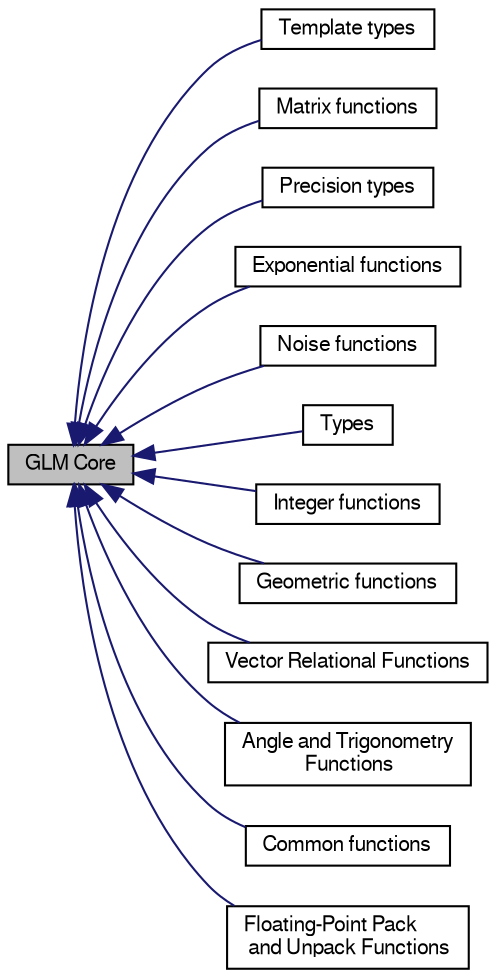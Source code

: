 digraph "GLM Core"
{
  edge [fontname="FreeSans",fontsize="10",labelfontname="FreeSans",labelfontsize="10"];
  node [fontname="FreeSans",fontsize="10",shape=record];
  rankdir=LR;
  Node12 [label="Template types",height=0.2,width=0.4,color="black", fillcolor="white", style="filled",URL="$da/d97/group__core__template.html",tooltip="The generic template types used as the basis for the core types. "];
  Node5 [label="Matrix functions",height=0.2,width=0.4,color="black", fillcolor="white", style="filled",URL="$d7/d12/group__core__func__matrix.html"];
  Node11 [label="Precision types",height=0.2,width=0.4,color="black", fillcolor="white", style="filled",URL="$d3/dab/group__core__precision.html",tooltip="Non-GLSL types that are used to define precision-based types. "];
  Node2 [label="Exponential functions",height=0.2,width=0.4,color="black", fillcolor="white", style="filled",URL="$df/d74/group__core__func__exponential.html"];
  Node6 [label="Noise functions",height=0.2,width=0.4,color="black", fillcolor="white", style="filled",URL="$d8/d56/group__core__func__noise.html"];
  Node10 [label="Types",height=0.2,width=0.4,color="black", fillcolor="white", style="filled",URL="$db/dac/group__core__types.html",tooltip="The standard types defined by the specification. "];
  Node4 [label="Integer functions",height=0.2,width=0.4,color="black", fillcolor="white", style="filled",URL="$d3/d3c/group__core__func__integer.html"];
  Node3 [label="Geometric functions",height=0.2,width=0.4,color="black", fillcolor="white", style="filled",URL="$d6/da9/group__core__func__geometric.html"];
  Node9 [label="Vector Relational Functions",height=0.2,width=0.4,color="black", fillcolor="white", style="filled",URL="$d8/d06/group__core__func__vector__relational.html"];
  Node8 [label="Angle and Trigonometry\l Functions",height=0.2,width=0.4,color="black", fillcolor="white", style="filled",URL="$dc/d43/group__core__func__trigonometric.html"];
  Node1 [label="Common functions",height=0.2,width=0.4,color="black", fillcolor="white", style="filled",URL="$d0/de3/group__core__func__common.html"];
  Node7 [label="Floating-Point Pack\l and Unpack Functions",height=0.2,width=0.4,color="black", fillcolor="white", style="filled",URL="$d2/d2e/group__core__func__packing.html"];
  Node0 [label="GLM Core",height=0.2,width=0.4,color="black", fillcolor="grey75", style="filled" fontcolor="black"];
  Node0->Node1 [shape=plaintext, color="midnightblue", dir="back", style="solid"];
  Node0->Node2 [shape=plaintext, color="midnightblue", dir="back", style="solid"];
  Node0->Node3 [shape=plaintext, color="midnightblue", dir="back", style="solid"];
  Node0->Node4 [shape=plaintext, color="midnightblue", dir="back", style="solid"];
  Node0->Node5 [shape=plaintext, color="midnightblue", dir="back", style="solid"];
  Node0->Node6 [shape=plaintext, color="midnightblue", dir="back", style="solid"];
  Node0->Node7 [shape=plaintext, color="midnightblue", dir="back", style="solid"];
  Node0->Node8 [shape=plaintext, color="midnightblue", dir="back", style="solid"];
  Node0->Node9 [shape=plaintext, color="midnightblue", dir="back", style="solid"];
  Node0->Node10 [shape=plaintext, color="midnightblue", dir="back", style="solid"];
  Node0->Node11 [shape=plaintext, color="midnightblue", dir="back", style="solid"];
  Node0->Node12 [shape=plaintext, color="midnightblue", dir="back", style="solid"];
}
